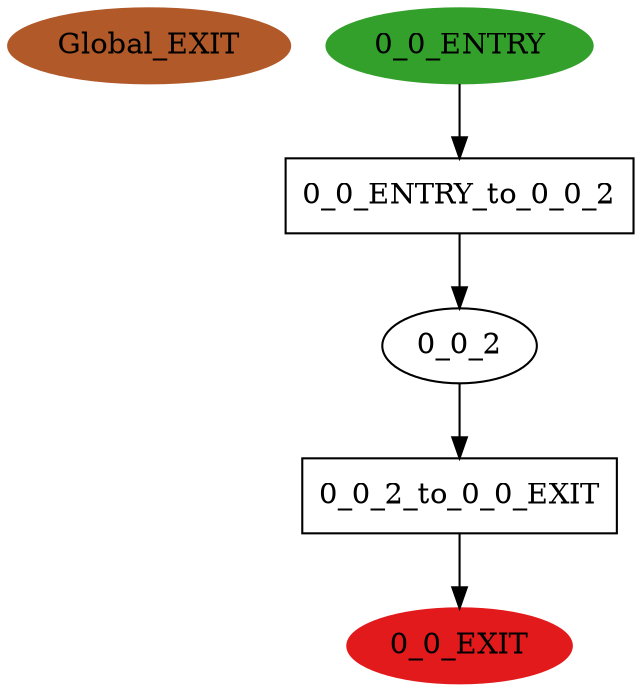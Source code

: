 digraph model { 
compound=true; 
node  [style="filled", colorscheme="paired12"];  "Global_EXIT" [shape=ellipse, color=12, style=filled];
  "0_0_2" [shape=ellipse, style=""];
  "0_0_EXIT" [shape=ellipse, color=6, style=filled];
  "0_0_ENTRY" [shape=ellipse, color=4, style=filled];
  "0_0_ENTRY_to_0_0_2" [shape=box, style=""];
  "0_0_ENTRY_to_0_0_2" [label="0_0_ENTRY_to_0_0_2\n"];
  "0_0_2_to_0_0_EXIT" [shape=box, style=""];
  "0_0_2_to_0_0_EXIT" [label="0_0_2_to_0_0_EXIT\n"];
  "0_0_ENTRY_to_0_0_2" -> "0_0_2" [label="", arrowhead="normal"];
  "0_0_ENTRY" -> "0_0_ENTRY_to_0_0_2" [label="", arrowhead="normal"];
  "0_0_2" -> "0_0_2_to_0_0_EXIT" [label="", arrowhead="normal"];
  "0_0_2_to_0_0_EXIT" -> "0_0_EXIT" [label="", arrowhead="normal"];
}
